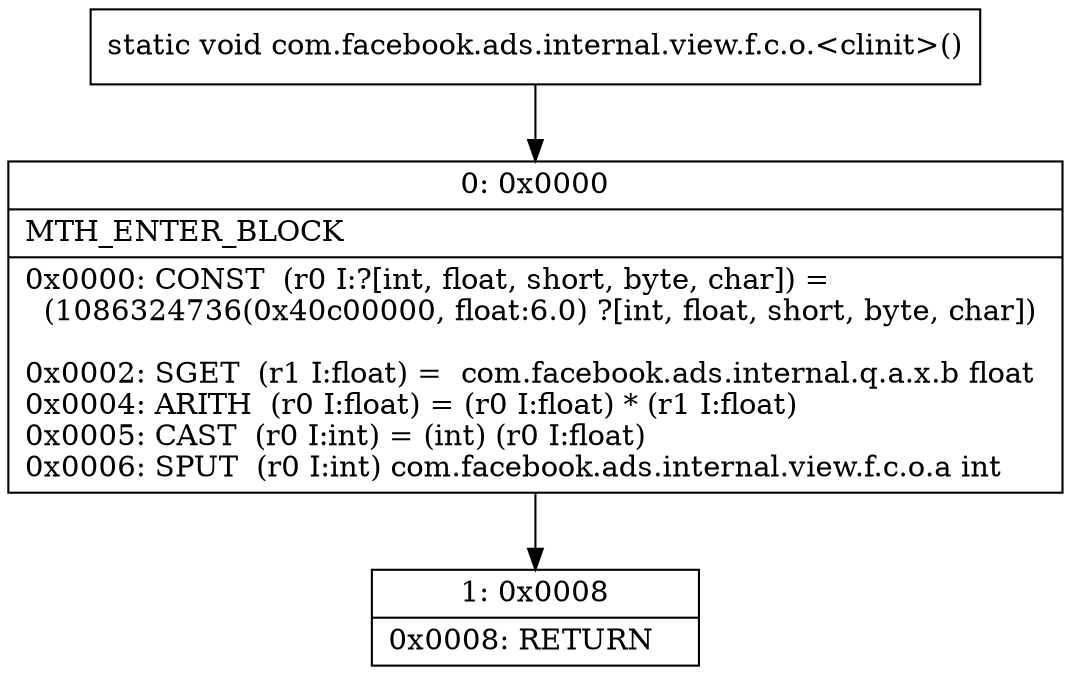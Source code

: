digraph "CFG forcom.facebook.ads.internal.view.f.c.o.\<clinit\>()V" {
Node_0 [shape=record,label="{0\:\ 0x0000|MTH_ENTER_BLOCK\l|0x0000: CONST  (r0 I:?[int, float, short, byte, char]) = \l  (1086324736(0x40c00000, float:6.0) ?[int, float, short, byte, char])\l \l0x0002: SGET  (r1 I:float) =  com.facebook.ads.internal.q.a.x.b float \l0x0004: ARITH  (r0 I:float) = (r0 I:float) * (r1 I:float) \l0x0005: CAST  (r0 I:int) = (int) (r0 I:float) \l0x0006: SPUT  (r0 I:int) com.facebook.ads.internal.view.f.c.o.a int \l}"];
Node_1 [shape=record,label="{1\:\ 0x0008|0x0008: RETURN   \l}"];
MethodNode[shape=record,label="{static void com.facebook.ads.internal.view.f.c.o.\<clinit\>() }"];
MethodNode -> Node_0;
Node_0 -> Node_1;
}

